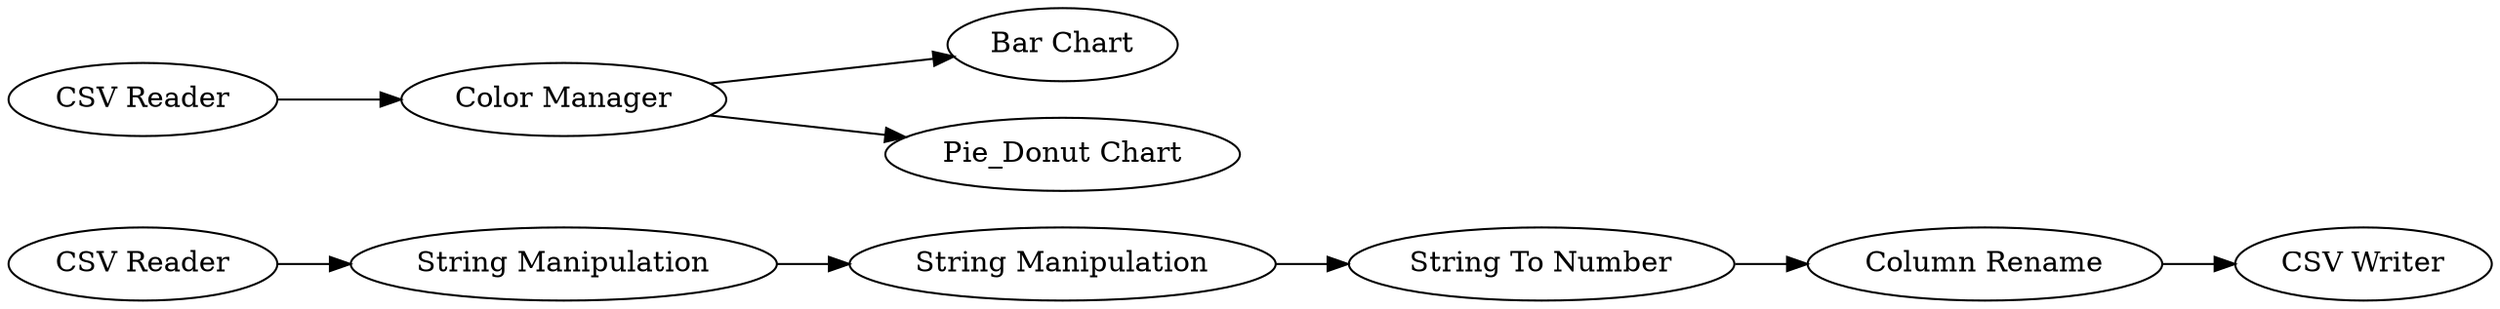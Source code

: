 digraph {
	7 -> 8
	4 -> 5
	2 -> 10
	8 -> 9
	5 -> 6
	1 -> 2
	2 -> 3
	6 -> 7
	5 [label="String Manipulation"]
	1 [label="CSV Reader"]
	7 [label="String To Number"]
	9 [label="CSV Writer"]
	4 [label="CSV Reader"]
	6 [label="String Manipulation"]
	8 [label="Column Rename"]
	3 [label="Pie_Donut Chart"]
	2 [label="Color Manager"]
	10 [label="Bar Chart"]
	rankdir=LR
}
